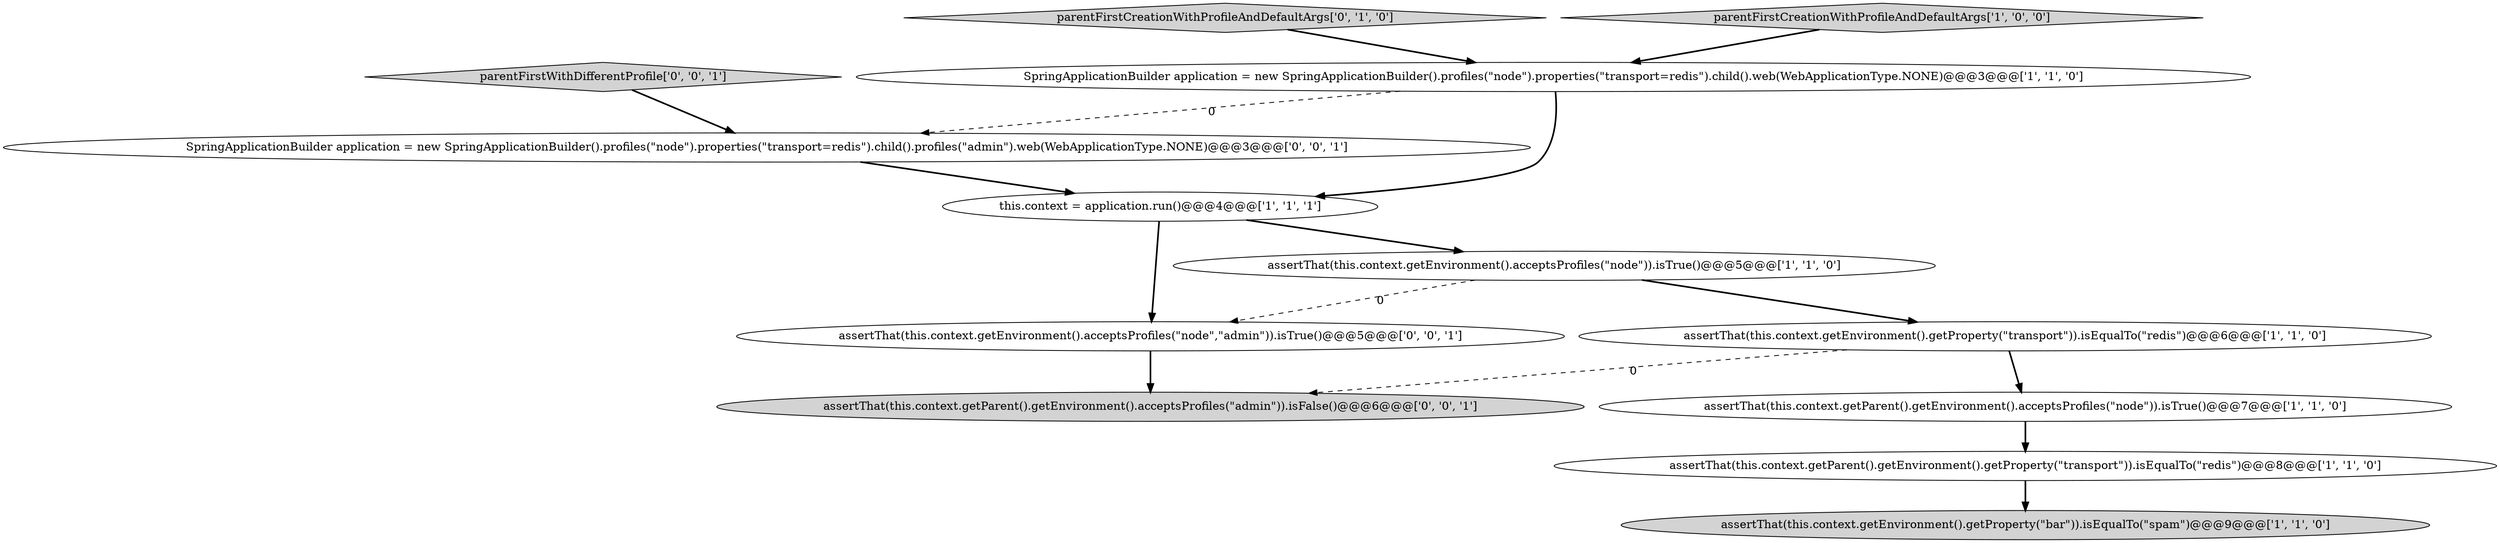 digraph {
6 [style = filled, label = "assertThat(this.context.getEnvironment().getProperty(\"transport\")).isEqualTo(\"redis\")@@@6@@@['1', '1', '0']", fillcolor = white, shape = ellipse image = "AAA0AAABBB1BBB"];
9 [style = filled, label = "parentFirstWithDifferentProfile['0', '0', '1']", fillcolor = lightgray, shape = diamond image = "AAA0AAABBB3BBB"];
8 [style = filled, label = "parentFirstCreationWithProfileAndDefaultArgs['0', '1', '0']", fillcolor = lightgray, shape = diamond image = "AAA0AAABBB2BBB"];
5 [style = filled, label = "assertThat(this.context.getParent().getEnvironment().getProperty(\"transport\")).isEqualTo(\"redis\")@@@8@@@['1', '1', '0']", fillcolor = white, shape = ellipse image = "AAA0AAABBB1BBB"];
4 [style = filled, label = "this.context = application.run()@@@4@@@['1', '1', '1']", fillcolor = white, shape = ellipse image = "AAA0AAABBB1BBB"];
0 [style = filled, label = "assertThat(this.context.getParent().getEnvironment().acceptsProfiles(\"node\")).isTrue()@@@7@@@['1', '1', '0']", fillcolor = white, shape = ellipse image = "AAA0AAABBB1BBB"];
1 [style = filled, label = "parentFirstCreationWithProfileAndDefaultArgs['1', '0', '0']", fillcolor = lightgray, shape = diamond image = "AAA0AAABBB1BBB"];
11 [style = filled, label = "assertThat(this.context.getParent().getEnvironment().acceptsProfiles(\"admin\")).isFalse()@@@6@@@['0', '0', '1']", fillcolor = lightgray, shape = ellipse image = "AAA0AAABBB3BBB"];
10 [style = filled, label = "assertThat(this.context.getEnvironment().acceptsProfiles(\"node\",\"admin\")).isTrue()@@@5@@@['0', '0', '1']", fillcolor = white, shape = ellipse image = "AAA0AAABBB3BBB"];
2 [style = filled, label = "SpringApplicationBuilder application = new SpringApplicationBuilder().profiles(\"node\").properties(\"transport=redis\").child().web(WebApplicationType.NONE)@@@3@@@['1', '1', '0']", fillcolor = white, shape = ellipse image = "AAA0AAABBB1BBB"];
12 [style = filled, label = "SpringApplicationBuilder application = new SpringApplicationBuilder().profiles(\"node\").properties(\"transport=redis\").child().profiles(\"admin\").web(WebApplicationType.NONE)@@@3@@@['0', '0', '1']", fillcolor = white, shape = ellipse image = "AAA0AAABBB3BBB"];
3 [style = filled, label = "assertThat(this.context.getEnvironment().acceptsProfiles(\"node\")).isTrue()@@@5@@@['1', '1', '0']", fillcolor = white, shape = ellipse image = "AAA0AAABBB1BBB"];
7 [style = filled, label = "assertThat(this.context.getEnvironment().getProperty(\"bar\")).isEqualTo(\"spam\")@@@9@@@['1', '1', '0']", fillcolor = lightgray, shape = ellipse image = "AAA0AAABBB1BBB"];
4->10 [style = bold, label=""];
5->7 [style = bold, label=""];
4->3 [style = bold, label=""];
3->6 [style = bold, label=""];
2->12 [style = dashed, label="0"];
1->2 [style = bold, label=""];
3->10 [style = dashed, label="0"];
6->0 [style = bold, label=""];
9->12 [style = bold, label=""];
8->2 [style = bold, label=""];
12->4 [style = bold, label=""];
2->4 [style = bold, label=""];
0->5 [style = bold, label=""];
6->11 [style = dashed, label="0"];
10->11 [style = bold, label=""];
}
